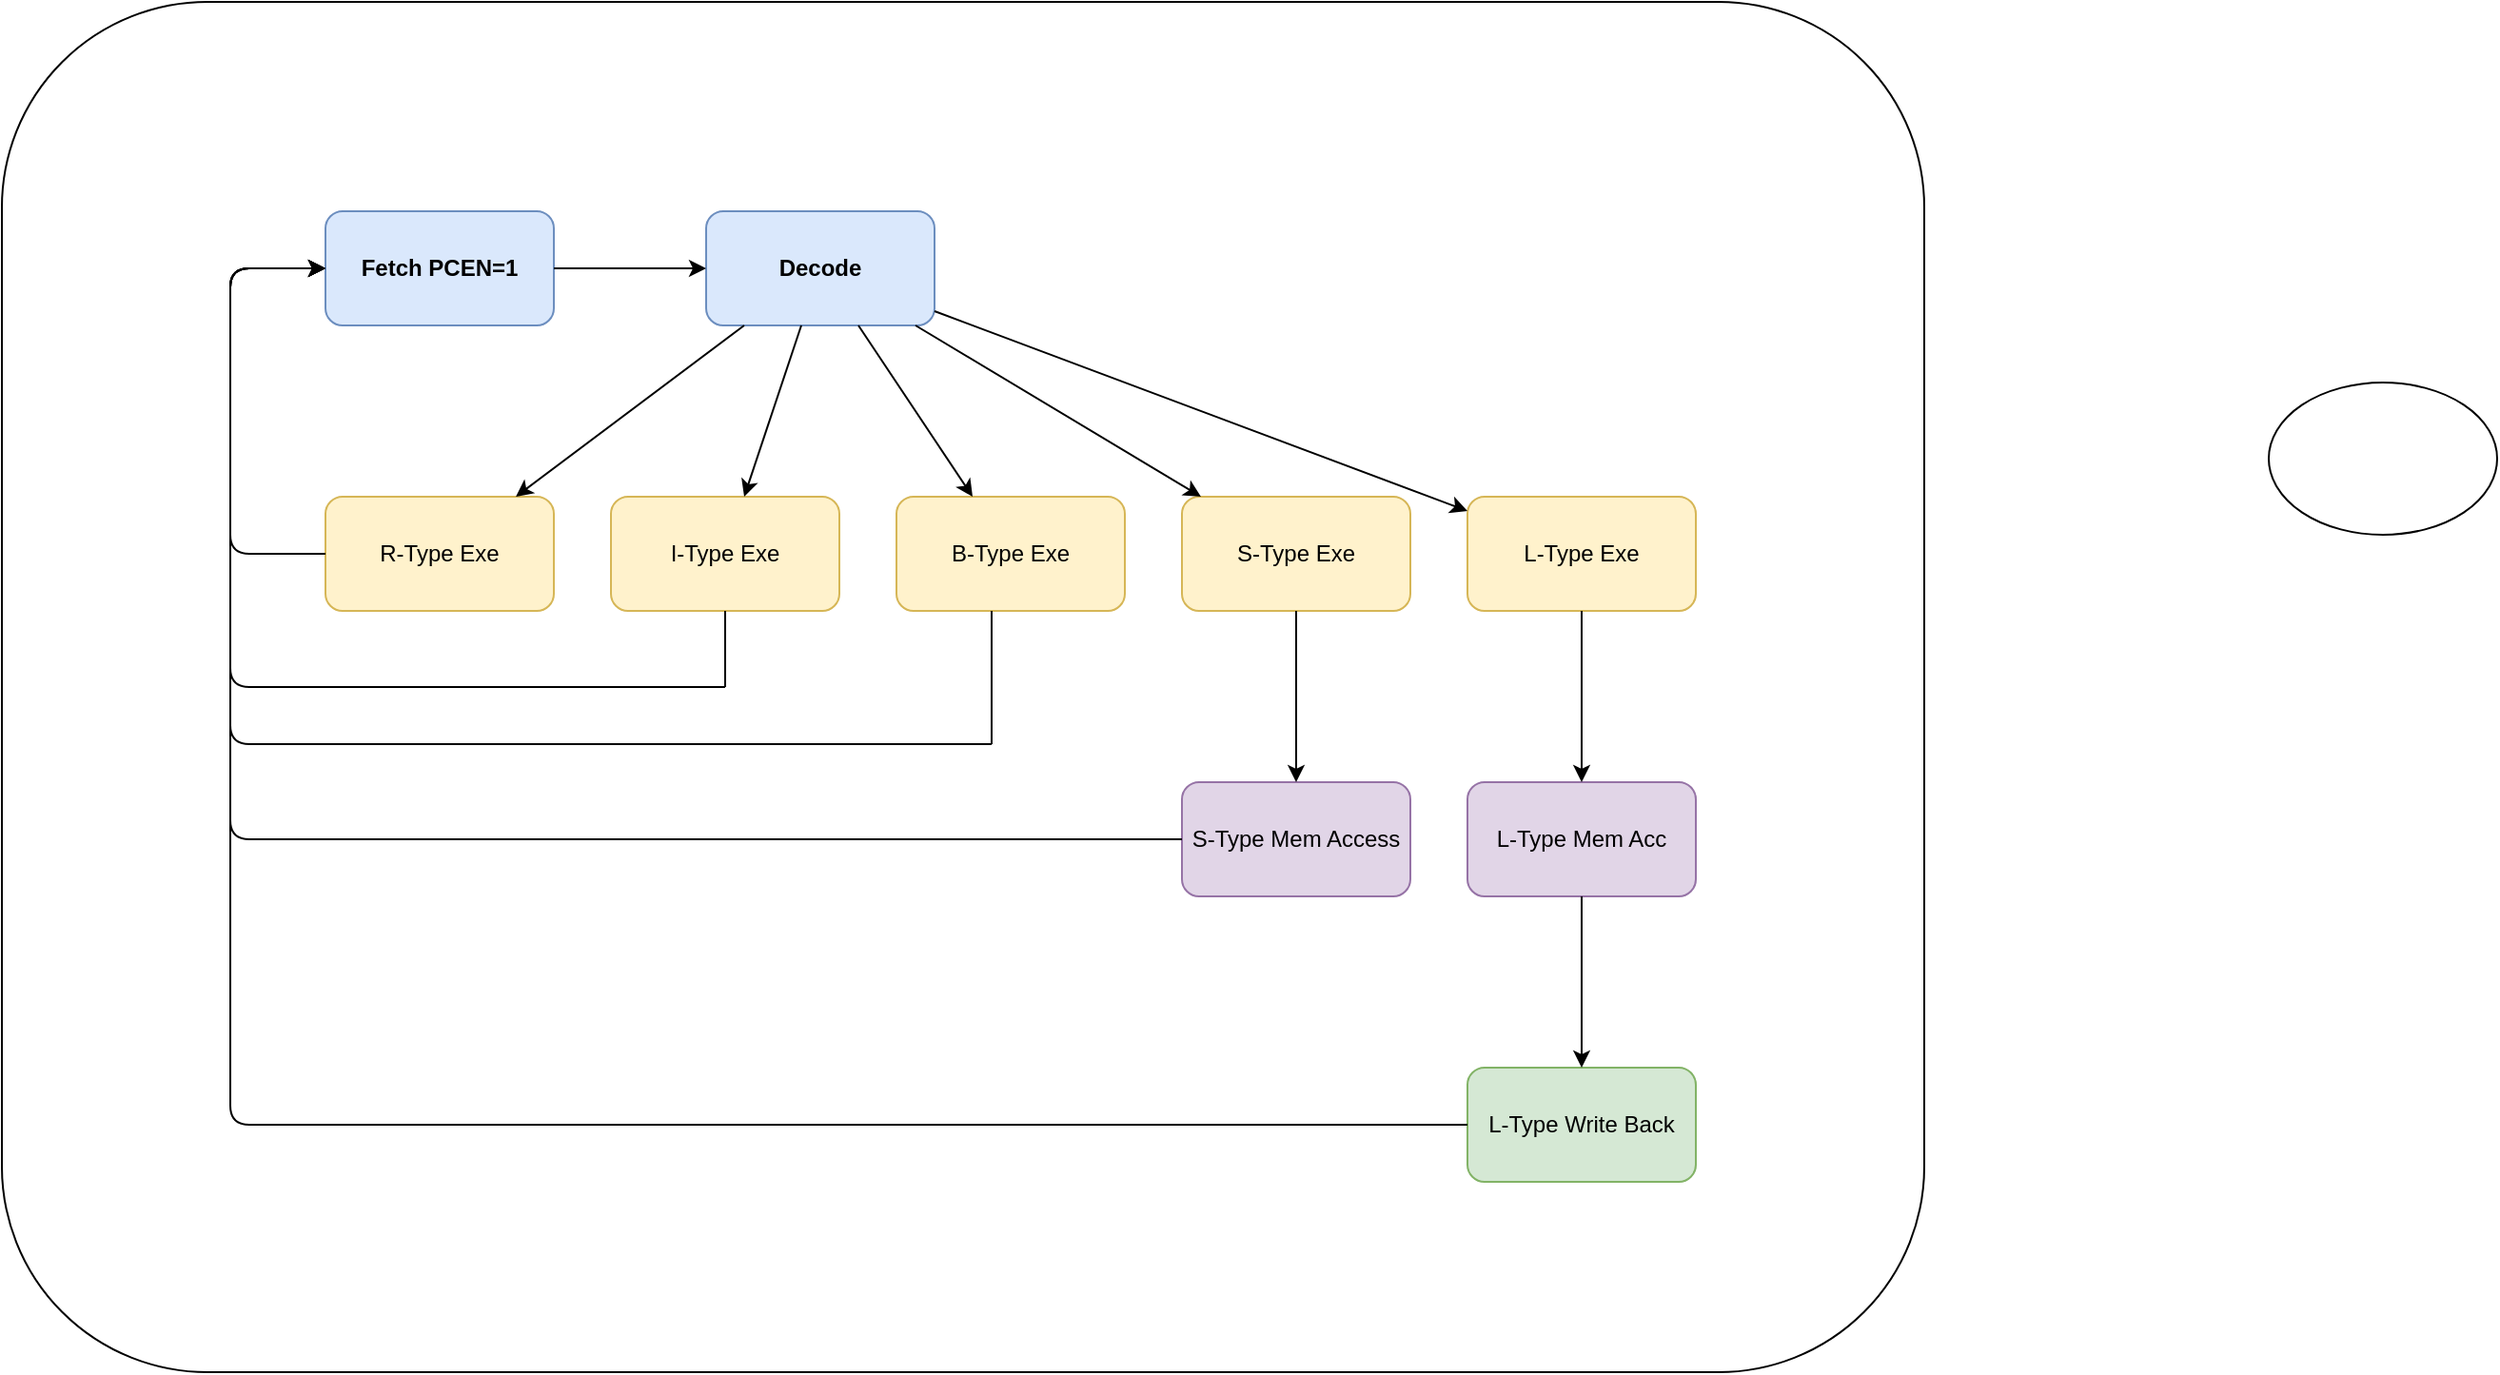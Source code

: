 <mxfile version="28.0.6">
  <diagram name="Processor Pipeline" id="BIZDZ8qWBmCg8_KwZChz">
    <mxGraphModel dx="2549" dy="2170" grid="1" gridSize="10" guides="1" tooltips="1" connect="1" arrows="1" fold="1" page="1" pageScale="1" pageWidth="827" pageHeight="1169" math="0" shadow="0">
      <root>
        <mxCell id="0" />
        <mxCell id="1" parent="0" />
        <mxCell id="8T1mNHdE_dd9eB9AEmfn-29" value="" style="rounded=1;whiteSpace=wrap;html=1;" vertex="1" parent="1">
          <mxGeometry x="-70" y="-60" width="1010" height="720" as="geometry" />
        </mxCell>
        <mxCell id="8T1mNHdE_dd9eB9AEmfn-1" value="Fetch PCEN=1" style="rounded=1;whiteSpace=wrap;html=1;fillColor=#dae8fc;strokeColor=#6c8ebf;fontSize=12;fontStyle=1;" vertex="1" parent="1">
          <mxGeometry x="100" y="50" width="120" height="60" as="geometry" />
        </mxCell>
        <mxCell id="8T1mNHdE_dd9eB9AEmfn-2" value="Decode" style="rounded=1;whiteSpace=wrap;html=1;fillColor=#dae8fc;strokeColor=#6c8ebf;fontSize=12;fontStyle=1;" vertex="1" parent="1">
          <mxGeometry x="300" y="50" width="120" height="60" as="geometry" />
        </mxCell>
        <mxCell id="8T1mNHdE_dd9eB9AEmfn-3" value="R-Type Exe" style="rounded=1;whiteSpace=wrap;html=1;fillColor=#fff2cc;strokeColor=#d6b656;fontSize=12;" vertex="1" parent="1">
          <mxGeometry x="100" y="200" width="120" height="60" as="geometry" />
        </mxCell>
        <mxCell id="8T1mNHdE_dd9eB9AEmfn-4" value="I-Type Exe" style="rounded=1;whiteSpace=wrap;html=1;fillColor=#fff2cc;strokeColor=#d6b656;fontSize=12;" vertex="1" parent="1">
          <mxGeometry x="250" y="200" width="120" height="60" as="geometry" />
        </mxCell>
        <mxCell id="8T1mNHdE_dd9eB9AEmfn-25" style="edgeStyle=orthogonalEdgeStyle;rounded=0;orthogonalLoop=1;jettySize=auto;html=1;strokeColor=none;" edge="1" parent="1" source="8T1mNHdE_dd9eB9AEmfn-5">
          <mxGeometry relative="1" as="geometry">
            <mxPoint x="460" y="330" as="targetPoint" />
          </mxGeometry>
        </mxCell>
        <mxCell id="8T1mNHdE_dd9eB9AEmfn-5" value="B-Type Exe" style="rounded=1;whiteSpace=wrap;html=1;fillColor=#fff2cc;strokeColor=#d6b656;fontSize=12;" vertex="1" parent="1">
          <mxGeometry x="400" y="200" width="120" height="60" as="geometry" />
        </mxCell>
        <mxCell id="8T1mNHdE_dd9eB9AEmfn-6" value="S-Type Exe" style="rounded=1;whiteSpace=wrap;html=1;fillColor=#fff2cc;strokeColor=#d6b656;fontSize=12;" vertex="1" parent="1">
          <mxGeometry x="550" y="200" width="120" height="60" as="geometry" />
        </mxCell>
        <mxCell id="8T1mNHdE_dd9eB9AEmfn-7" value="L-Type Exe" style="rounded=1;whiteSpace=wrap;html=1;fillColor=#fff2cc;strokeColor=#d6b656;fontSize=12;" vertex="1" parent="1">
          <mxGeometry x="700" y="200" width="120" height="60" as="geometry" />
        </mxCell>
        <mxCell id="8T1mNHdE_dd9eB9AEmfn-8" value="S-Type Mem Access" style="rounded=1;whiteSpace=wrap;html=1;fillColor=#e1d5e7;strokeColor=#9673a6;fontSize=12;" vertex="1" parent="1">
          <mxGeometry x="550" y="350" width="120" height="60" as="geometry" />
        </mxCell>
        <mxCell id="8T1mNHdE_dd9eB9AEmfn-9" value="L-Type Mem Acc" style="rounded=1;whiteSpace=wrap;html=1;fillColor=#e1d5e7;strokeColor=#9673a6;fontSize=12;" vertex="1" parent="1">
          <mxGeometry x="700" y="350" width="120" height="60" as="geometry" />
        </mxCell>
        <mxCell id="8T1mNHdE_dd9eB9AEmfn-10" value="L-Type Write Back" style="rounded=1;whiteSpace=wrap;html=1;fillColor=#d5e8d4;strokeColor=#82b366;fontSize=12;" vertex="1" parent="1">
          <mxGeometry x="700" y="500" width="120" height="60" as="geometry" />
        </mxCell>
        <mxCell id="8T1mNHdE_dd9eB9AEmfn-11" edge="1" parent="1" source="8T1mNHdE_dd9eB9AEmfn-1" target="8T1mNHdE_dd9eB9AEmfn-2">
          <mxGeometry relative="1" as="geometry" />
        </mxCell>
        <mxCell id="8T1mNHdE_dd9eB9AEmfn-12" edge="1" parent="1" source="8T1mNHdE_dd9eB9AEmfn-2" target="8T1mNHdE_dd9eB9AEmfn-3">
          <mxGeometry relative="1" as="geometry" />
        </mxCell>
        <mxCell id="8T1mNHdE_dd9eB9AEmfn-13" edge="1" parent="1" source="8T1mNHdE_dd9eB9AEmfn-2" target="8T1mNHdE_dd9eB9AEmfn-4">
          <mxGeometry relative="1" as="geometry" />
        </mxCell>
        <mxCell id="8T1mNHdE_dd9eB9AEmfn-14" edge="1" parent="1" source="8T1mNHdE_dd9eB9AEmfn-2" target="8T1mNHdE_dd9eB9AEmfn-5">
          <mxGeometry relative="1" as="geometry" />
        </mxCell>
        <mxCell id="8T1mNHdE_dd9eB9AEmfn-15" edge="1" parent="1" source="8T1mNHdE_dd9eB9AEmfn-2" target="8T1mNHdE_dd9eB9AEmfn-6">
          <mxGeometry relative="1" as="geometry" />
        </mxCell>
        <mxCell id="8T1mNHdE_dd9eB9AEmfn-16" edge="1" parent="1" source="8T1mNHdE_dd9eB9AEmfn-2" target="8T1mNHdE_dd9eB9AEmfn-7">
          <mxGeometry relative="1" as="geometry" />
        </mxCell>
        <mxCell id="8T1mNHdE_dd9eB9AEmfn-17" edge="1" parent="1" source="8T1mNHdE_dd9eB9AEmfn-6" target="8T1mNHdE_dd9eB9AEmfn-8">
          <mxGeometry relative="1" as="geometry" />
        </mxCell>
        <mxCell id="8T1mNHdE_dd9eB9AEmfn-18" edge="1" parent="1" source="8T1mNHdE_dd9eB9AEmfn-7" target="8T1mNHdE_dd9eB9AEmfn-9">
          <mxGeometry relative="1" as="geometry" />
        </mxCell>
        <mxCell id="8T1mNHdE_dd9eB9AEmfn-19" edge="1" parent="1" source="8T1mNHdE_dd9eB9AEmfn-9" target="8T1mNHdE_dd9eB9AEmfn-10">
          <mxGeometry relative="1" as="geometry" />
        </mxCell>
        <mxCell id="8T1mNHdE_dd9eB9AEmfn-20" edge="1" parent="1" source="8T1mNHdE_dd9eB9AEmfn-3" target="8T1mNHdE_dd9eB9AEmfn-1">
          <mxGeometry relative="1" as="geometry">
            <Array as="points">
              <mxPoint x="50" y="230" />
              <mxPoint x="50" y="80" />
            </Array>
          </mxGeometry>
        </mxCell>
        <mxCell id="8T1mNHdE_dd9eB9AEmfn-21" edge="1" parent="1" target="8T1mNHdE_dd9eB9AEmfn-1">
          <mxGeometry relative="1" as="geometry">
            <Array as="points">
              <mxPoint x="150" y="300" />
              <mxPoint x="50" y="300" />
              <mxPoint x="50" y="80" />
            </Array>
            <mxPoint x="310" y="300" as="sourcePoint" />
          </mxGeometry>
        </mxCell>
        <mxCell id="8T1mNHdE_dd9eB9AEmfn-22" edge="1" parent="1" target="8T1mNHdE_dd9eB9AEmfn-1">
          <mxGeometry relative="1" as="geometry">
            <Array as="points">
              <mxPoint x="220" y="330" />
              <mxPoint x="50" y="330" />
              <mxPoint x="50" y="80" />
            </Array>
            <mxPoint x="450" y="330" as="sourcePoint" />
          </mxGeometry>
        </mxCell>
        <mxCell id="8T1mNHdE_dd9eB9AEmfn-23" edge="1" parent="1" source="8T1mNHdE_dd9eB9AEmfn-8" target="8T1mNHdE_dd9eB9AEmfn-1">
          <mxGeometry relative="1" as="geometry">
            <Array as="points">
              <mxPoint x="50" y="380" />
              <mxPoint x="50" y="80" />
            </Array>
          </mxGeometry>
        </mxCell>
        <mxCell id="8T1mNHdE_dd9eB9AEmfn-24" edge="1" parent="1" source="8T1mNHdE_dd9eB9AEmfn-10" target="8T1mNHdE_dd9eB9AEmfn-1">
          <mxGeometry relative="1" as="geometry">
            <Array as="points">
              <mxPoint x="50" y="530" />
              <mxPoint x="50" y="80" />
            </Array>
          </mxGeometry>
        </mxCell>
        <mxCell id="8T1mNHdE_dd9eB9AEmfn-26" value="" style="endArrow=none;html=1;rounded=0;" edge="1" parent="1">
          <mxGeometry width="50" height="50" relative="1" as="geometry">
            <mxPoint x="450" y="330" as="sourcePoint" />
            <mxPoint x="450" y="260" as="targetPoint" />
          </mxGeometry>
        </mxCell>
        <mxCell id="8T1mNHdE_dd9eB9AEmfn-27" value="" style="endArrow=none;html=1;rounded=0;entryX=0.5;entryY=1;entryDx=0;entryDy=0;" edge="1" parent="1" target="8T1mNHdE_dd9eB9AEmfn-4">
          <mxGeometry width="50" height="50" relative="1" as="geometry">
            <mxPoint x="310" y="300" as="sourcePoint" />
            <mxPoint x="360" y="250" as="targetPoint" />
          </mxGeometry>
        </mxCell>
        <mxCell id="8T1mNHdE_dd9eB9AEmfn-28" value="" style="ellipse;whiteSpace=wrap;html=1;" vertex="1" parent="1">
          <mxGeometry x="1121" y="140" width="120" height="80" as="geometry" />
        </mxCell>
      </root>
    </mxGraphModel>
  </diagram>
</mxfile>
